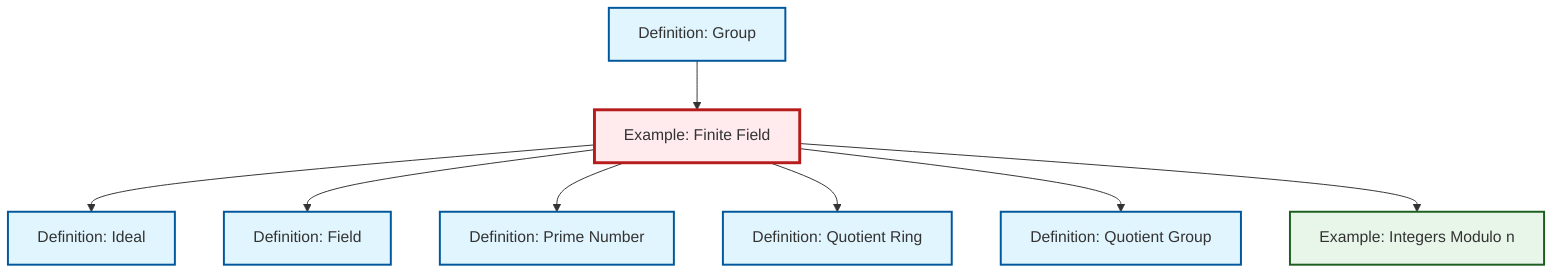 graph TD
    classDef definition fill:#e1f5fe,stroke:#01579b,stroke-width:2px
    classDef theorem fill:#f3e5f5,stroke:#4a148c,stroke-width:2px
    classDef axiom fill:#fff3e0,stroke:#e65100,stroke-width:2px
    classDef example fill:#e8f5e9,stroke:#1b5e20,stroke-width:2px
    classDef current fill:#ffebee,stroke:#b71c1c,stroke-width:3px
    def-prime["Definition: Prime Number"]:::definition
    def-quotient-ring["Definition: Quotient Ring"]:::definition
    def-field["Definition: Field"]:::definition
    ex-finite-field["Example: Finite Field"]:::example
    def-group["Definition: Group"]:::definition
    ex-quotient-integers-mod-n["Example: Integers Modulo n"]:::example
    def-quotient-group["Definition: Quotient Group"]:::definition
    def-ideal["Definition: Ideal"]:::definition
    ex-finite-field --> def-ideal
    ex-finite-field --> def-field
    ex-finite-field --> def-prime
    ex-finite-field --> def-quotient-ring
    def-group --> ex-finite-field
    ex-finite-field --> def-quotient-group
    ex-finite-field --> ex-quotient-integers-mod-n
    class ex-finite-field current